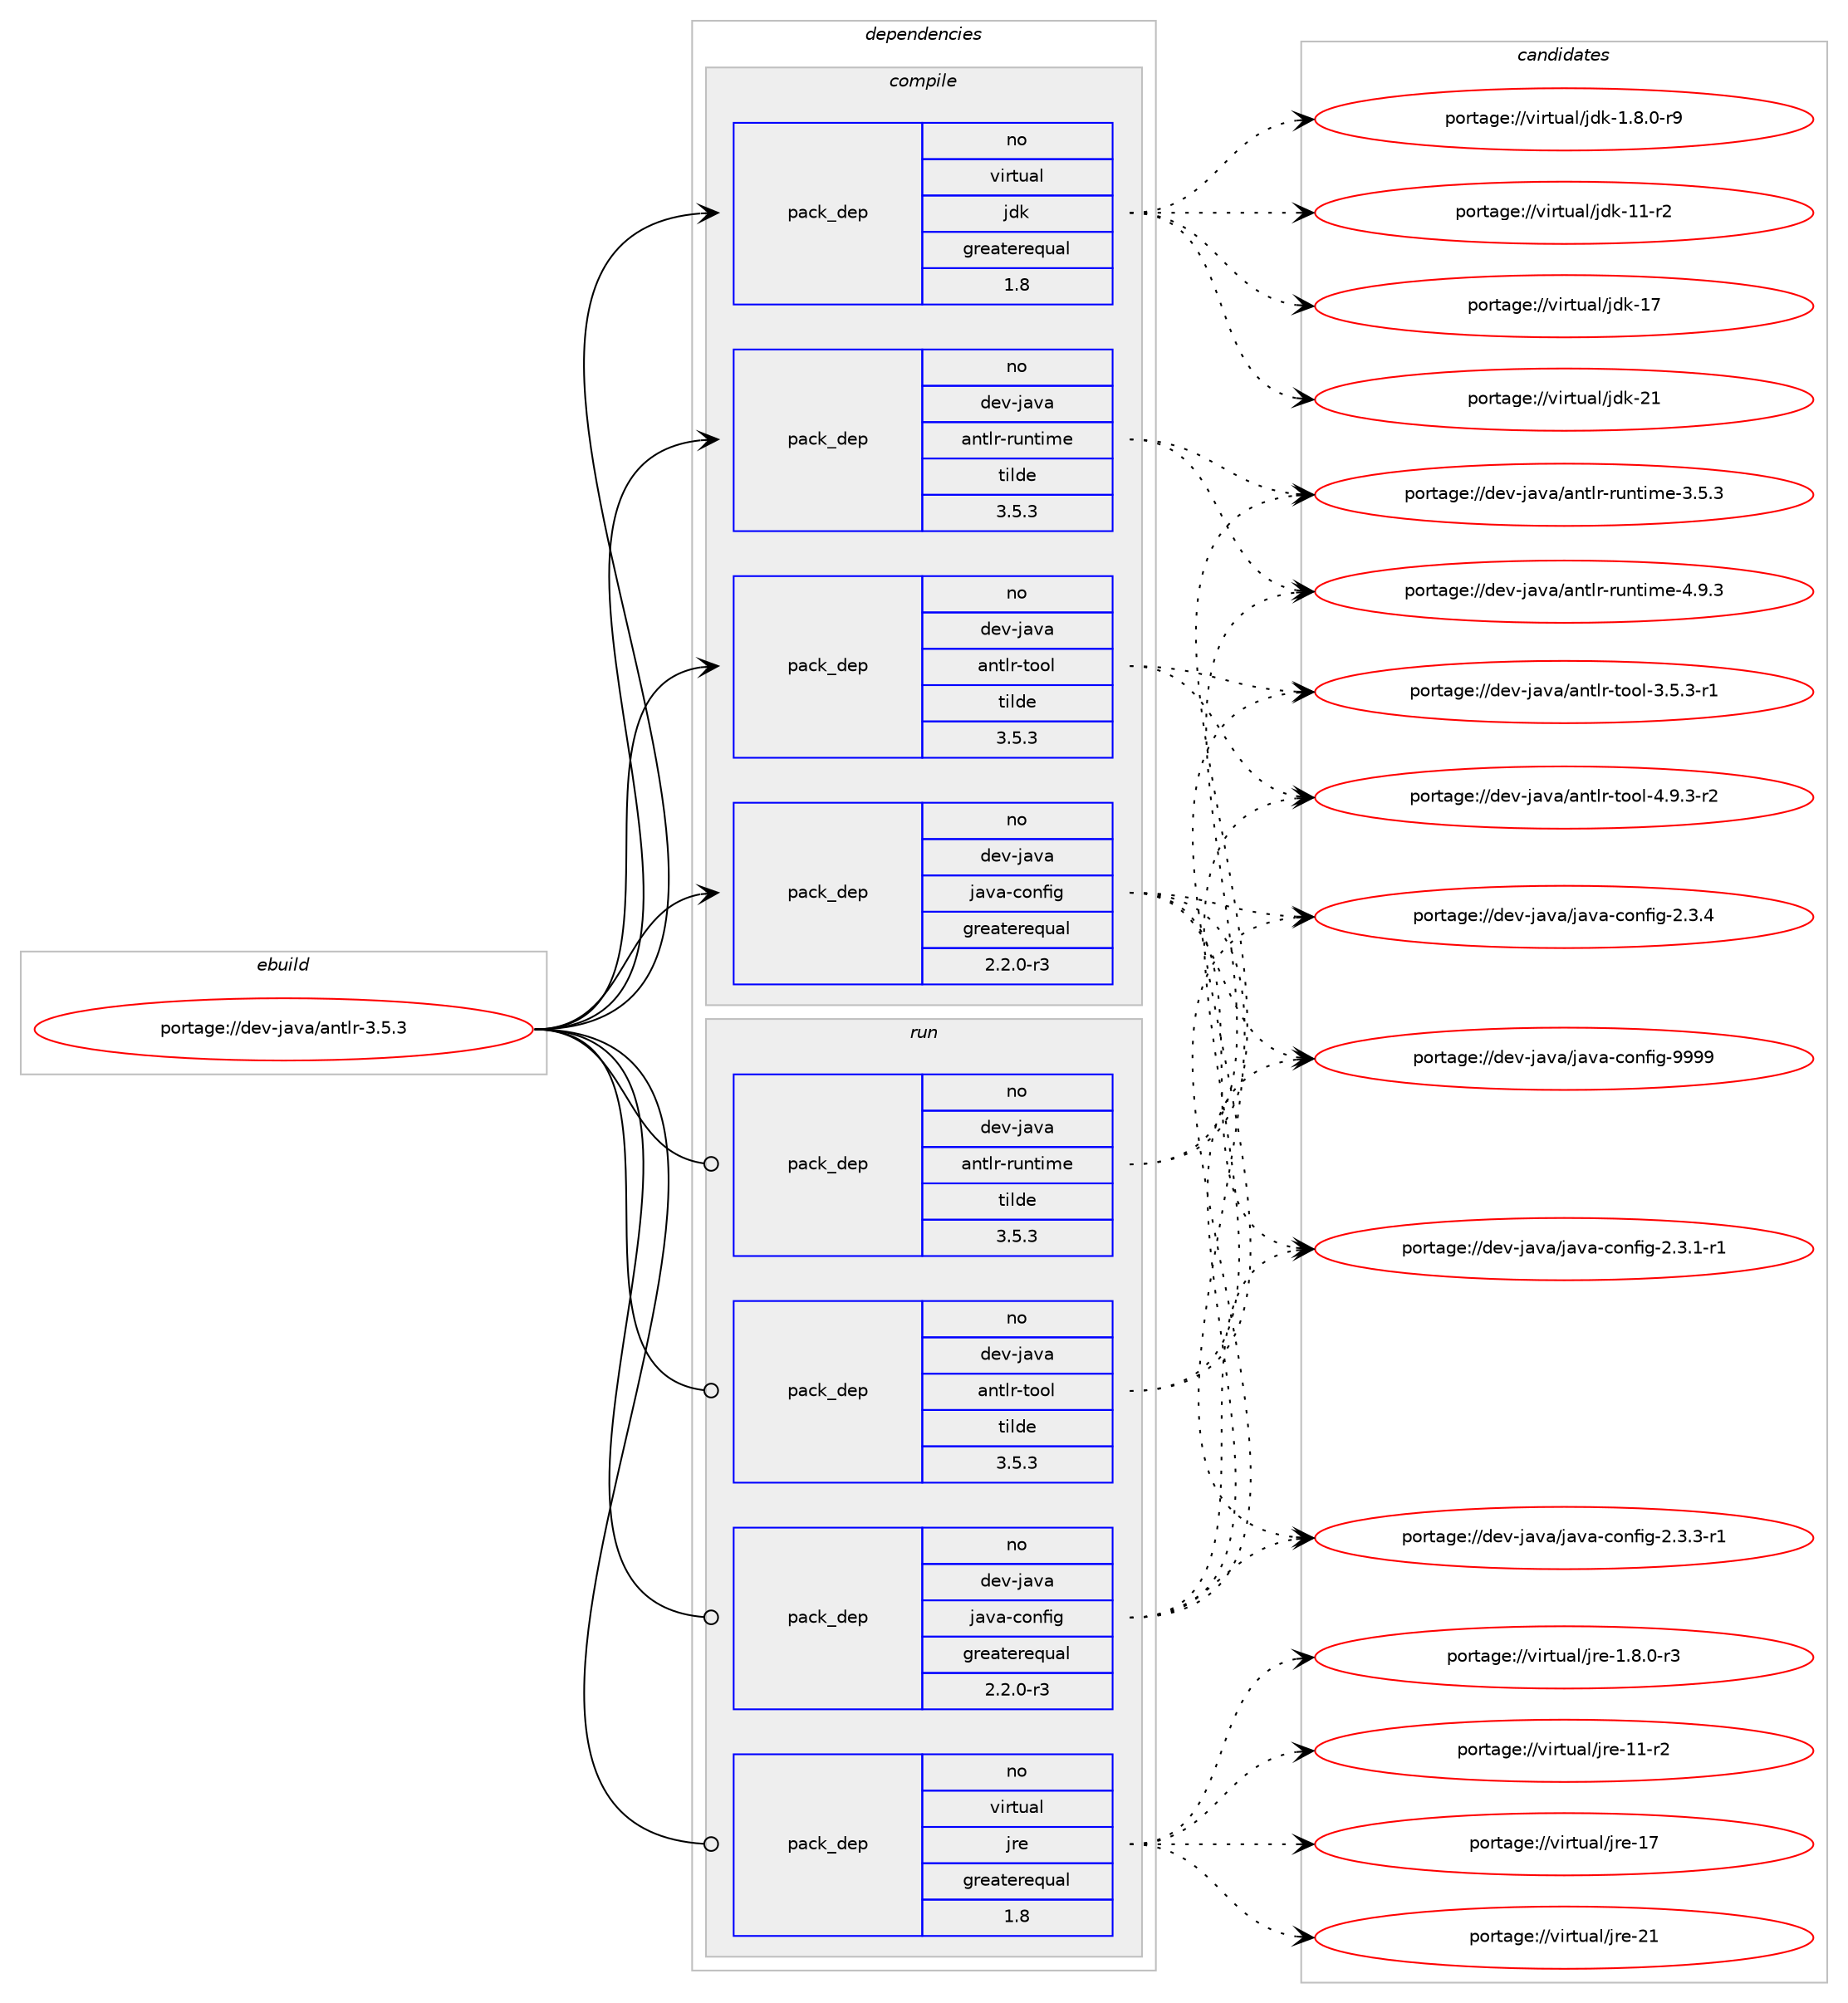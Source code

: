 digraph prolog {

# *************
# Graph options
# *************

newrank=true;
concentrate=true;
compound=true;
graph [rankdir=LR,fontname=Helvetica,fontsize=10,ranksep=1.5];#, ranksep=2.5, nodesep=0.2];
edge  [arrowhead=vee];
node  [fontname=Helvetica,fontsize=10];

# **********
# The ebuild
# **********

subgraph cluster_leftcol {
color=gray;
rank=same;
label=<<i>ebuild</i>>;
id [label="portage://dev-java/antlr-3.5.3", color=red, width=4, href="../dev-java/antlr-3.5.3.svg"];
}

# ****************
# The dependencies
# ****************

subgraph cluster_midcol {
color=gray;
label=<<i>dependencies</i>>;
subgraph cluster_compile {
fillcolor="#eeeeee";
style=filled;
label=<<i>compile</i>>;
subgraph pack24943 {
dependency46802 [label=<<TABLE BORDER="0" CELLBORDER="1" CELLSPACING="0" CELLPADDING="4" WIDTH="220"><TR><TD ROWSPAN="6" CELLPADDING="30">pack_dep</TD></TR><TR><TD WIDTH="110">no</TD></TR><TR><TD>dev-java</TD></TR><TR><TD>antlr-runtime</TD></TR><TR><TD>tilde</TD></TR><TR><TD>3.5.3</TD></TR></TABLE>>, shape=none, color=blue];
}
id:e -> dependency46802:w [weight=20,style="solid",arrowhead="vee"];
subgraph pack24944 {
dependency46803 [label=<<TABLE BORDER="0" CELLBORDER="1" CELLSPACING="0" CELLPADDING="4" WIDTH="220"><TR><TD ROWSPAN="6" CELLPADDING="30">pack_dep</TD></TR><TR><TD WIDTH="110">no</TD></TR><TR><TD>dev-java</TD></TR><TR><TD>antlr-tool</TD></TR><TR><TD>tilde</TD></TR><TR><TD>3.5.3</TD></TR></TABLE>>, shape=none, color=blue];
}
id:e -> dependency46803:w [weight=20,style="solid",arrowhead="vee"];
subgraph pack24945 {
dependency46804 [label=<<TABLE BORDER="0" CELLBORDER="1" CELLSPACING="0" CELLPADDING="4" WIDTH="220"><TR><TD ROWSPAN="6" CELLPADDING="30">pack_dep</TD></TR><TR><TD WIDTH="110">no</TD></TR><TR><TD>dev-java</TD></TR><TR><TD>java-config</TD></TR><TR><TD>greaterequal</TD></TR><TR><TD>2.2.0-r3</TD></TR></TABLE>>, shape=none, color=blue];
}
id:e -> dependency46804:w [weight=20,style="solid",arrowhead="vee"];
subgraph pack24946 {
dependency46805 [label=<<TABLE BORDER="0" CELLBORDER="1" CELLSPACING="0" CELLPADDING="4" WIDTH="220"><TR><TD ROWSPAN="6" CELLPADDING="30">pack_dep</TD></TR><TR><TD WIDTH="110">no</TD></TR><TR><TD>virtual</TD></TR><TR><TD>jdk</TD></TR><TR><TD>greaterequal</TD></TR><TR><TD>1.8</TD></TR></TABLE>>, shape=none, color=blue];
}
id:e -> dependency46805:w [weight=20,style="solid",arrowhead="vee"];
}
subgraph cluster_compileandrun {
fillcolor="#eeeeee";
style=filled;
label=<<i>compile and run</i>>;
}
subgraph cluster_run {
fillcolor="#eeeeee";
style=filled;
label=<<i>run</i>>;
subgraph pack24947 {
dependency46806 [label=<<TABLE BORDER="0" CELLBORDER="1" CELLSPACING="0" CELLPADDING="4" WIDTH="220"><TR><TD ROWSPAN="6" CELLPADDING="30">pack_dep</TD></TR><TR><TD WIDTH="110">no</TD></TR><TR><TD>dev-java</TD></TR><TR><TD>antlr-runtime</TD></TR><TR><TD>tilde</TD></TR><TR><TD>3.5.3</TD></TR></TABLE>>, shape=none, color=blue];
}
id:e -> dependency46806:w [weight=20,style="solid",arrowhead="odot"];
subgraph pack24948 {
dependency46807 [label=<<TABLE BORDER="0" CELLBORDER="1" CELLSPACING="0" CELLPADDING="4" WIDTH="220"><TR><TD ROWSPAN="6" CELLPADDING="30">pack_dep</TD></TR><TR><TD WIDTH="110">no</TD></TR><TR><TD>dev-java</TD></TR><TR><TD>antlr-tool</TD></TR><TR><TD>tilde</TD></TR><TR><TD>3.5.3</TD></TR></TABLE>>, shape=none, color=blue];
}
id:e -> dependency46807:w [weight=20,style="solid",arrowhead="odot"];
subgraph pack24949 {
dependency46808 [label=<<TABLE BORDER="0" CELLBORDER="1" CELLSPACING="0" CELLPADDING="4" WIDTH="220"><TR><TD ROWSPAN="6" CELLPADDING="30">pack_dep</TD></TR><TR><TD WIDTH="110">no</TD></TR><TR><TD>dev-java</TD></TR><TR><TD>java-config</TD></TR><TR><TD>greaterequal</TD></TR><TR><TD>2.2.0-r3</TD></TR></TABLE>>, shape=none, color=blue];
}
id:e -> dependency46808:w [weight=20,style="solid",arrowhead="odot"];
subgraph pack24950 {
dependency46809 [label=<<TABLE BORDER="0" CELLBORDER="1" CELLSPACING="0" CELLPADDING="4" WIDTH="220"><TR><TD ROWSPAN="6" CELLPADDING="30">pack_dep</TD></TR><TR><TD WIDTH="110">no</TD></TR><TR><TD>virtual</TD></TR><TR><TD>jre</TD></TR><TR><TD>greaterequal</TD></TR><TR><TD>1.8</TD></TR></TABLE>>, shape=none, color=blue];
}
id:e -> dependency46809:w [weight=20,style="solid",arrowhead="odot"];
}
}

# **************
# The candidates
# **************

subgraph cluster_choices {
rank=same;
color=gray;
label=<<i>candidates</i>>;

subgraph choice24943 {
color=black;
nodesep=1;
choice100101118451069711897479711011610811445114117110116105109101455146534651 [label="portage://dev-java/antlr-runtime-3.5.3", color=red, width=4,href="../dev-java/antlr-runtime-3.5.3.svg"];
choice100101118451069711897479711011610811445114117110116105109101455246574651 [label="portage://dev-java/antlr-runtime-4.9.3", color=red, width=4,href="../dev-java/antlr-runtime-4.9.3.svg"];
dependency46802:e -> choice100101118451069711897479711011610811445114117110116105109101455146534651:w [style=dotted,weight="100"];
dependency46802:e -> choice100101118451069711897479711011610811445114117110116105109101455246574651:w [style=dotted,weight="100"];
}
subgraph choice24944 {
color=black;
nodesep=1;
choice1001011184510697118974797110116108114451161111111084551465346514511449 [label="portage://dev-java/antlr-tool-3.5.3-r1", color=red, width=4,href="../dev-java/antlr-tool-3.5.3-r1.svg"];
choice1001011184510697118974797110116108114451161111111084552465746514511450 [label="portage://dev-java/antlr-tool-4.9.3-r2", color=red, width=4,href="../dev-java/antlr-tool-4.9.3-r2.svg"];
dependency46803:e -> choice1001011184510697118974797110116108114451161111111084551465346514511449:w [style=dotted,weight="100"];
dependency46803:e -> choice1001011184510697118974797110116108114451161111111084552465746514511450:w [style=dotted,weight="100"];
}
subgraph choice24945 {
color=black;
nodesep=1;
choice10010111845106971189747106971189745991111101021051034550465146494511449 [label="portage://dev-java/java-config-2.3.1-r1", color=red, width=4,href="../dev-java/java-config-2.3.1-r1.svg"];
choice10010111845106971189747106971189745991111101021051034550465146514511449 [label="portage://dev-java/java-config-2.3.3-r1", color=red, width=4,href="../dev-java/java-config-2.3.3-r1.svg"];
choice1001011184510697118974710697118974599111110102105103455046514652 [label="portage://dev-java/java-config-2.3.4", color=red, width=4,href="../dev-java/java-config-2.3.4.svg"];
choice10010111845106971189747106971189745991111101021051034557575757 [label="portage://dev-java/java-config-9999", color=red, width=4,href="../dev-java/java-config-9999.svg"];
dependency46804:e -> choice10010111845106971189747106971189745991111101021051034550465146494511449:w [style=dotted,weight="100"];
dependency46804:e -> choice10010111845106971189747106971189745991111101021051034550465146514511449:w [style=dotted,weight="100"];
dependency46804:e -> choice1001011184510697118974710697118974599111110102105103455046514652:w [style=dotted,weight="100"];
dependency46804:e -> choice10010111845106971189747106971189745991111101021051034557575757:w [style=dotted,weight="100"];
}
subgraph choice24946 {
color=black;
nodesep=1;
choice11810511411611797108471061001074549465646484511457 [label="portage://virtual/jdk-1.8.0-r9", color=red, width=4,href="../virtual/jdk-1.8.0-r9.svg"];
choice11810511411611797108471061001074549494511450 [label="portage://virtual/jdk-11-r2", color=red, width=4,href="../virtual/jdk-11-r2.svg"];
choice1181051141161179710847106100107454955 [label="portage://virtual/jdk-17", color=red, width=4,href="../virtual/jdk-17.svg"];
choice1181051141161179710847106100107455049 [label="portage://virtual/jdk-21", color=red, width=4,href="../virtual/jdk-21.svg"];
dependency46805:e -> choice11810511411611797108471061001074549465646484511457:w [style=dotted,weight="100"];
dependency46805:e -> choice11810511411611797108471061001074549494511450:w [style=dotted,weight="100"];
dependency46805:e -> choice1181051141161179710847106100107454955:w [style=dotted,weight="100"];
dependency46805:e -> choice1181051141161179710847106100107455049:w [style=dotted,weight="100"];
}
subgraph choice24947 {
color=black;
nodesep=1;
choice100101118451069711897479711011610811445114117110116105109101455146534651 [label="portage://dev-java/antlr-runtime-3.5.3", color=red, width=4,href="../dev-java/antlr-runtime-3.5.3.svg"];
choice100101118451069711897479711011610811445114117110116105109101455246574651 [label="portage://dev-java/antlr-runtime-4.9.3", color=red, width=4,href="../dev-java/antlr-runtime-4.9.3.svg"];
dependency46806:e -> choice100101118451069711897479711011610811445114117110116105109101455146534651:w [style=dotted,weight="100"];
dependency46806:e -> choice100101118451069711897479711011610811445114117110116105109101455246574651:w [style=dotted,weight="100"];
}
subgraph choice24948 {
color=black;
nodesep=1;
choice1001011184510697118974797110116108114451161111111084551465346514511449 [label="portage://dev-java/antlr-tool-3.5.3-r1", color=red, width=4,href="../dev-java/antlr-tool-3.5.3-r1.svg"];
choice1001011184510697118974797110116108114451161111111084552465746514511450 [label="portage://dev-java/antlr-tool-4.9.3-r2", color=red, width=4,href="../dev-java/antlr-tool-4.9.3-r2.svg"];
dependency46807:e -> choice1001011184510697118974797110116108114451161111111084551465346514511449:w [style=dotted,weight="100"];
dependency46807:e -> choice1001011184510697118974797110116108114451161111111084552465746514511450:w [style=dotted,weight="100"];
}
subgraph choice24949 {
color=black;
nodesep=1;
choice10010111845106971189747106971189745991111101021051034550465146494511449 [label="portage://dev-java/java-config-2.3.1-r1", color=red, width=4,href="../dev-java/java-config-2.3.1-r1.svg"];
choice10010111845106971189747106971189745991111101021051034550465146514511449 [label="portage://dev-java/java-config-2.3.3-r1", color=red, width=4,href="../dev-java/java-config-2.3.3-r1.svg"];
choice1001011184510697118974710697118974599111110102105103455046514652 [label="portage://dev-java/java-config-2.3.4", color=red, width=4,href="../dev-java/java-config-2.3.4.svg"];
choice10010111845106971189747106971189745991111101021051034557575757 [label="portage://dev-java/java-config-9999", color=red, width=4,href="../dev-java/java-config-9999.svg"];
dependency46808:e -> choice10010111845106971189747106971189745991111101021051034550465146494511449:w [style=dotted,weight="100"];
dependency46808:e -> choice10010111845106971189747106971189745991111101021051034550465146514511449:w [style=dotted,weight="100"];
dependency46808:e -> choice1001011184510697118974710697118974599111110102105103455046514652:w [style=dotted,weight="100"];
dependency46808:e -> choice10010111845106971189747106971189745991111101021051034557575757:w [style=dotted,weight="100"];
}
subgraph choice24950 {
color=black;
nodesep=1;
choice11810511411611797108471061141014549465646484511451 [label="portage://virtual/jre-1.8.0-r3", color=red, width=4,href="../virtual/jre-1.8.0-r3.svg"];
choice11810511411611797108471061141014549494511450 [label="portage://virtual/jre-11-r2", color=red, width=4,href="../virtual/jre-11-r2.svg"];
choice1181051141161179710847106114101454955 [label="portage://virtual/jre-17", color=red, width=4,href="../virtual/jre-17.svg"];
choice1181051141161179710847106114101455049 [label="portage://virtual/jre-21", color=red, width=4,href="../virtual/jre-21.svg"];
dependency46809:e -> choice11810511411611797108471061141014549465646484511451:w [style=dotted,weight="100"];
dependency46809:e -> choice11810511411611797108471061141014549494511450:w [style=dotted,weight="100"];
dependency46809:e -> choice1181051141161179710847106114101454955:w [style=dotted,weight="100"];
dependency46809:e -> choice1181051141161179710847106114101455049:w [style=dotted,weight="100"];
}
}

}
